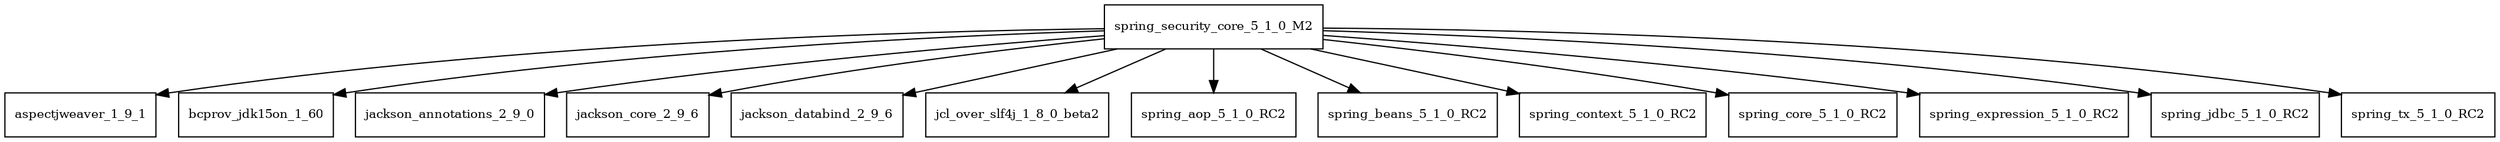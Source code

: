 digraph spring_security_core_5_1_0_M2_dependencies {
  node [shape = box, fontsize=10.0];
  spring_security_core_5_1_0_M2 -> aspectjweaver_1_9_1;
  spring_security_core_5_1_0_M2 -> bcprov_jdk15on_1_60;
  spring_security_core_5_1_0_M2 -> jackson_annotations_2_9_0;
  spring_security_core_5_1_0_M2 -> jackson_core_2_9_6;
  spring_security_core_5_1_0_M2 -> jackson_databind_2_9_6;
  spring_security_core_5_1_0_M2 -> jcl_over_slf4j_1_8_0_beta2;
  spring_security_core_5_1_0_M2 -> spring_aop_5_1_0_RC2;
  spring_security_core_5_1_0_M2 -> spring_beans_5_1_0_RC2;
  spring_security_core_5_1_0_M2 -> spring_context_5_1_0_RC2;
  spring_security_core_5_1_0_M2 -> spring_core_5_1_0_RC2;
  spring_security_core_5_1_0_M2 -> spring_expression_5_1_0_RC2;
  spring_security_core_5_1_0_M2 -> spring_jdbc_5_1_0_RC2;
  spring_security_core_5_1_0_M2 -> spring_tx_5_1_0_RC2;
}
